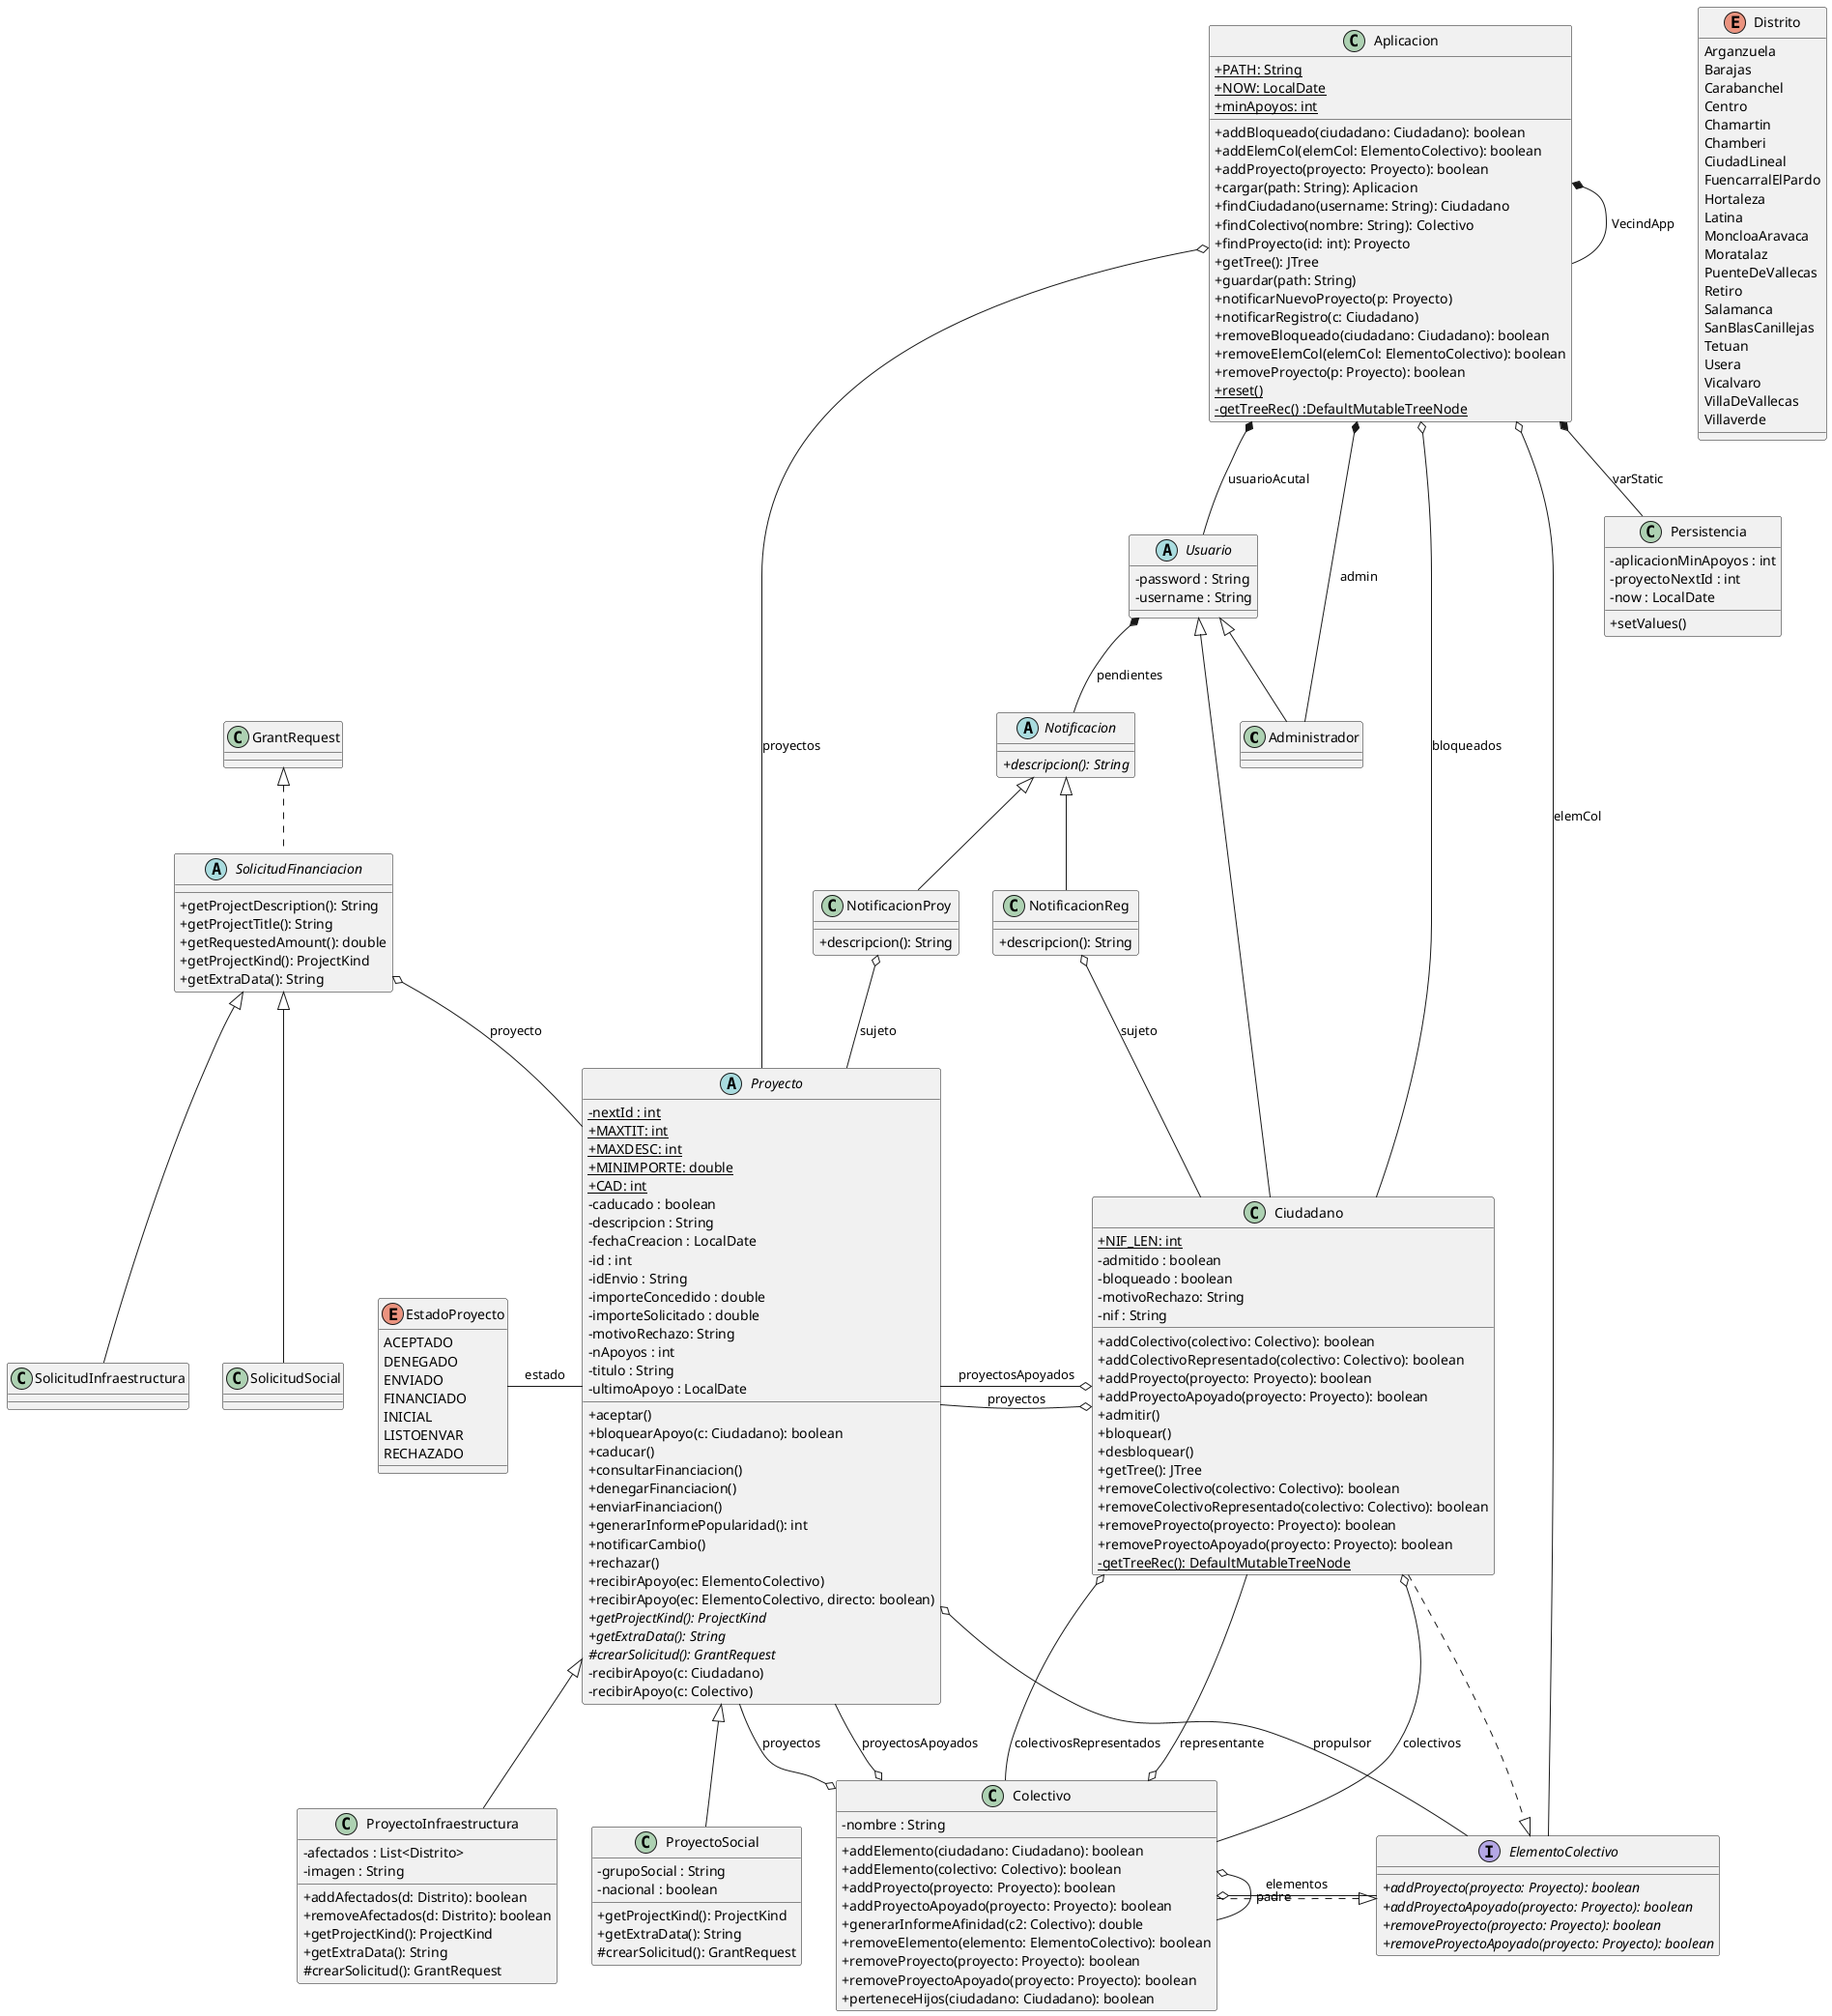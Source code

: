 @startuml

skinparam classAttributeIconSize 0

      class Administrador {
      }
  
      class Aplicacion {
          {static} + PATH: String
          {static} + NOW: LocalDate
          {static} + minApoyos: int
          + addBloqueado(ciudadano: Ciudadano): boolean
          + addElemCol(elemCol: ElementoColectivo): boolean
          + addProyecto(proyecto: Proyecto): boolean
          + cargar(path: String): Aplicacion
          + findCiudadano(username: String): Ciudadano
          + findColectivo(nombre: String): Colectivo
          + findProyecto(id: int): Proyecto
          + getTree(): JTree
          + guardar(path: String)
          + notificarNuevoProyecto(p: Proyecto)
          + notificarRegistro(c: Ciudadano)
          + removeBloqueado(ciudadano: Ciudadano): boolean
          + removeElemCol(elemCol: ElementoColectivo): boolean
          + removeProyecto(p: Proyecto): boolean
          {static} + reset()
          {static} - getTreeRec() :DefaultMutableTreeNode
      }
  

    class Ciudadano {
      {static} + NIF_LEN: int
      - admitido : boolean
      - bloqueado : boolean
      - motivoRechazo: String
      - nif : String
      + addColectivo(colectivo: Colectivo): boolean
      + addColectivoRepresentado(colectivo: Colectivo): boolean
      + addProyecto(proyecto: Proyecto): boolean
      + addProyectoApoyado(proyecto: Proyecto): boolean
      + admitir()
      + bloquear()
      + desbloquear()
      + getTree(): JTree
      + removeColectivo(colectivo: Colectivo): boolean
      + removeColectivoRepresentado(colectivo: Colectivo): boolean
      + removeProyecto(proyecto: Proyecto): boolean
      + removeProyectoApoyado(proyecto: Proyecto): boolean
      {static} - getTreeRec(): DefaultMutableTreeNode
    }

      class Colectivo {
          - nombre : String
          + addElemento(ciudadano: Ciudadano): boolean
          + addElemento(colectivo: Colectivo): boolean
          + addProyecto(proyecto: Proyecto): boolean
          + addProyectoApoyado(proyecto: Proyecto): boolean
          + generarInformeAfinidad(c2: Colectivo): double
          + removeElemento(elemento: ElementoColectivo): boolean
          + removeProyecto(proyecto: Proyecto): boolean
          + removeProyectoApoyado(proyecto: Proyecto): boolean
          + perteneceHijos(ciudadano: Ciudadano): boolean
      }

      enum Distrito {
        Arganzuela
        Barajas
        Carabanchel
        Centro
        Chamartin
        Chamberi
        CiudadLineal
        FuencarralElPardo
        Hortaleza
        Latina
        MoncloaAravaca
        Moratalaz
        PuenteDeVallecas
        Retiro
        Salamanca
        SanBlasCanillejas
        Tetuan
        Usera
        Vicalvaro
        VillaDeVallecas
        Villaverde
      }
  

      interface ElementoColectivo {
          {abstract} + addProyecto(proyecto: Proyecto): boolean
          {abstract} + addProyectoApoyado(proyecto: Proyecto): boolean
          {abstract} + removeProyecto(proyecto: Proyecto): boolean
          {abstract} + removeProyectoApoyado(proyecto: Proyecto): boolean
      }

      enum EstadoProyecto {
        ACEPTADO
        DENEGADO
        ENVIADO
        FINANCIADO
        INICIAL
        LISTOENVAR
        RECHAZADO
      }

      abstract class Notificacion {
          {abstract} + descripcion(): String
      }

      class NotificacionProy {
          + descripcion(): String
      }

      class NotificacionReg {
          + descripcion(): String
      }

      class Persistencia {
          - aplicacionMinApoyos : int
          - proyectoNextId : int
          - now : LocalDate
          + setValues()
      }

      abstract class Proyecto {
          {static} - nextId : int
          {static} + MAXTIT: int
          {static} + MAXDESC: int
          {static} + MINIMPORTE: double
          {static} + CAD: int
          - caducado : boolean
          - descripcion : String
          - fechaCreacion : LocalDate
          - id : int
          - idEnvio : String
          - importeConcedido : double
          - importeSolicitado : double
          - motivoRechazo: String
          - nApoyos : int
          - titulo : String
          - ultimoApoyo : LocalDate
          + aceptar()
          + bloquearApoyo(c: Ciudadano): boolean
          + caducar()
          + consultarFinanciacion()
          + denegarFinanciacion()
          + enviarFinanciacion()
          + generarInformePopularidad(): int
          + notificarCambio()
          + rechazar()
          + recibirApoyo(ec: ElementoColectivo)
          + recibirApoyo(ec: ElementoColectivo, directo: boolean)
          {abstract} +getProjectKind(): ProjectKind
          {abstract} +getExtraData(): String
          {abstract} # crearSolicitud(): GrantRequest
          - recibirApoyo(c: Ciudadano)
          - recibirApoyo(c: Colectivo)
      }

      class ProyectoInfraestructura {
          - afectados : List<Distrito>
          - imagen : String
          + addAfectados(d: Distrito): boolean
          + removeAfectados(d: Distrito): boolean
          + getProjectKind(): ProjectKind
          + getExtraData(): String
          # crearSolicitud(): GrantRequest

      }

      class ProyectoSocial {
          - grupoSocial : String
          - nacional : boolean
          + getProjectKind(): ProjectKind
          + getExtraData(): String
          # crearSolicitud(): GrantRequest
      }

      abstract class SolicitudFinanciacion {
          + getProjectDescription(): String
          + getProjectTitle(): String
          + getRequestedAmount(): double
          + getProjectKind(): ProjectKind
          + getExtraData(): String
      }

      abstract class Usuario {
          - password : String
          - username : String
      }
  

  Administrador -up-|> Usuario
  Aplicacion *-- Administrador : admin
  Aplicacion *-- Usuario : usuarioAcutal
  Aplicacion *-- Persistencia : varStatic
  Ciudadano .right.|> ElementoColectivo
  Ciudadano -up-|> Usuario
  Colectivo .right.|> ElementoColectivo
  Colectivo o-- Colectivo : padre
  Colectivo o-- Ciudadano : representante
  NotificacionProy -up-|> Notificacion
  NotificacionProy o-- Proyecto : sujeto
  NotificacionReg -up-|> Notificacion
  NotificacionReg o-- Ciudadano : sujeto
  Proyecto -left- EstadoProyecto : estado
  Proyecto o-up- ElementoColectivo : propulsor
  ProyectoInfraestructura -up-|> Proyecto
  ProyectoSocial -up-|> Proyecto
  SolicitudFinanciacion .up.|> GrantRequest
  SolicitudFinanciacion o-- Proyecto : proyecto
  SolicitudInfraestructura -up-|> SolicitudFinanciacion
  SolicitudSocial -up-|> SolicitudFinanciacion
  Usuario *-- Notificacion: pendientes
  Colectivo o-- ElementoColectivo: elementos
  Colectivo o-left- Proyecto: proyectos
  Colectivo o-left- Proyecto: proyectosApoyados
  Ciudadano o-left- Proyecto: proyectos
  Ciudadano o-left- Proyecto: proyectosApoyados
  Ciudadano o-down- Colectivo: colectivos
  Ciudadano o-down- Colectivo: colectivosRepresentados
  Aplicacion o-- ElementoColectivo: elemCol
  Aplicacion o-- Ciudadano: bloqueados
  Aplicacion o-- Proyecto: proyectos
  Aplicacion *-- Aplicacion: VecindApp


@enduml
